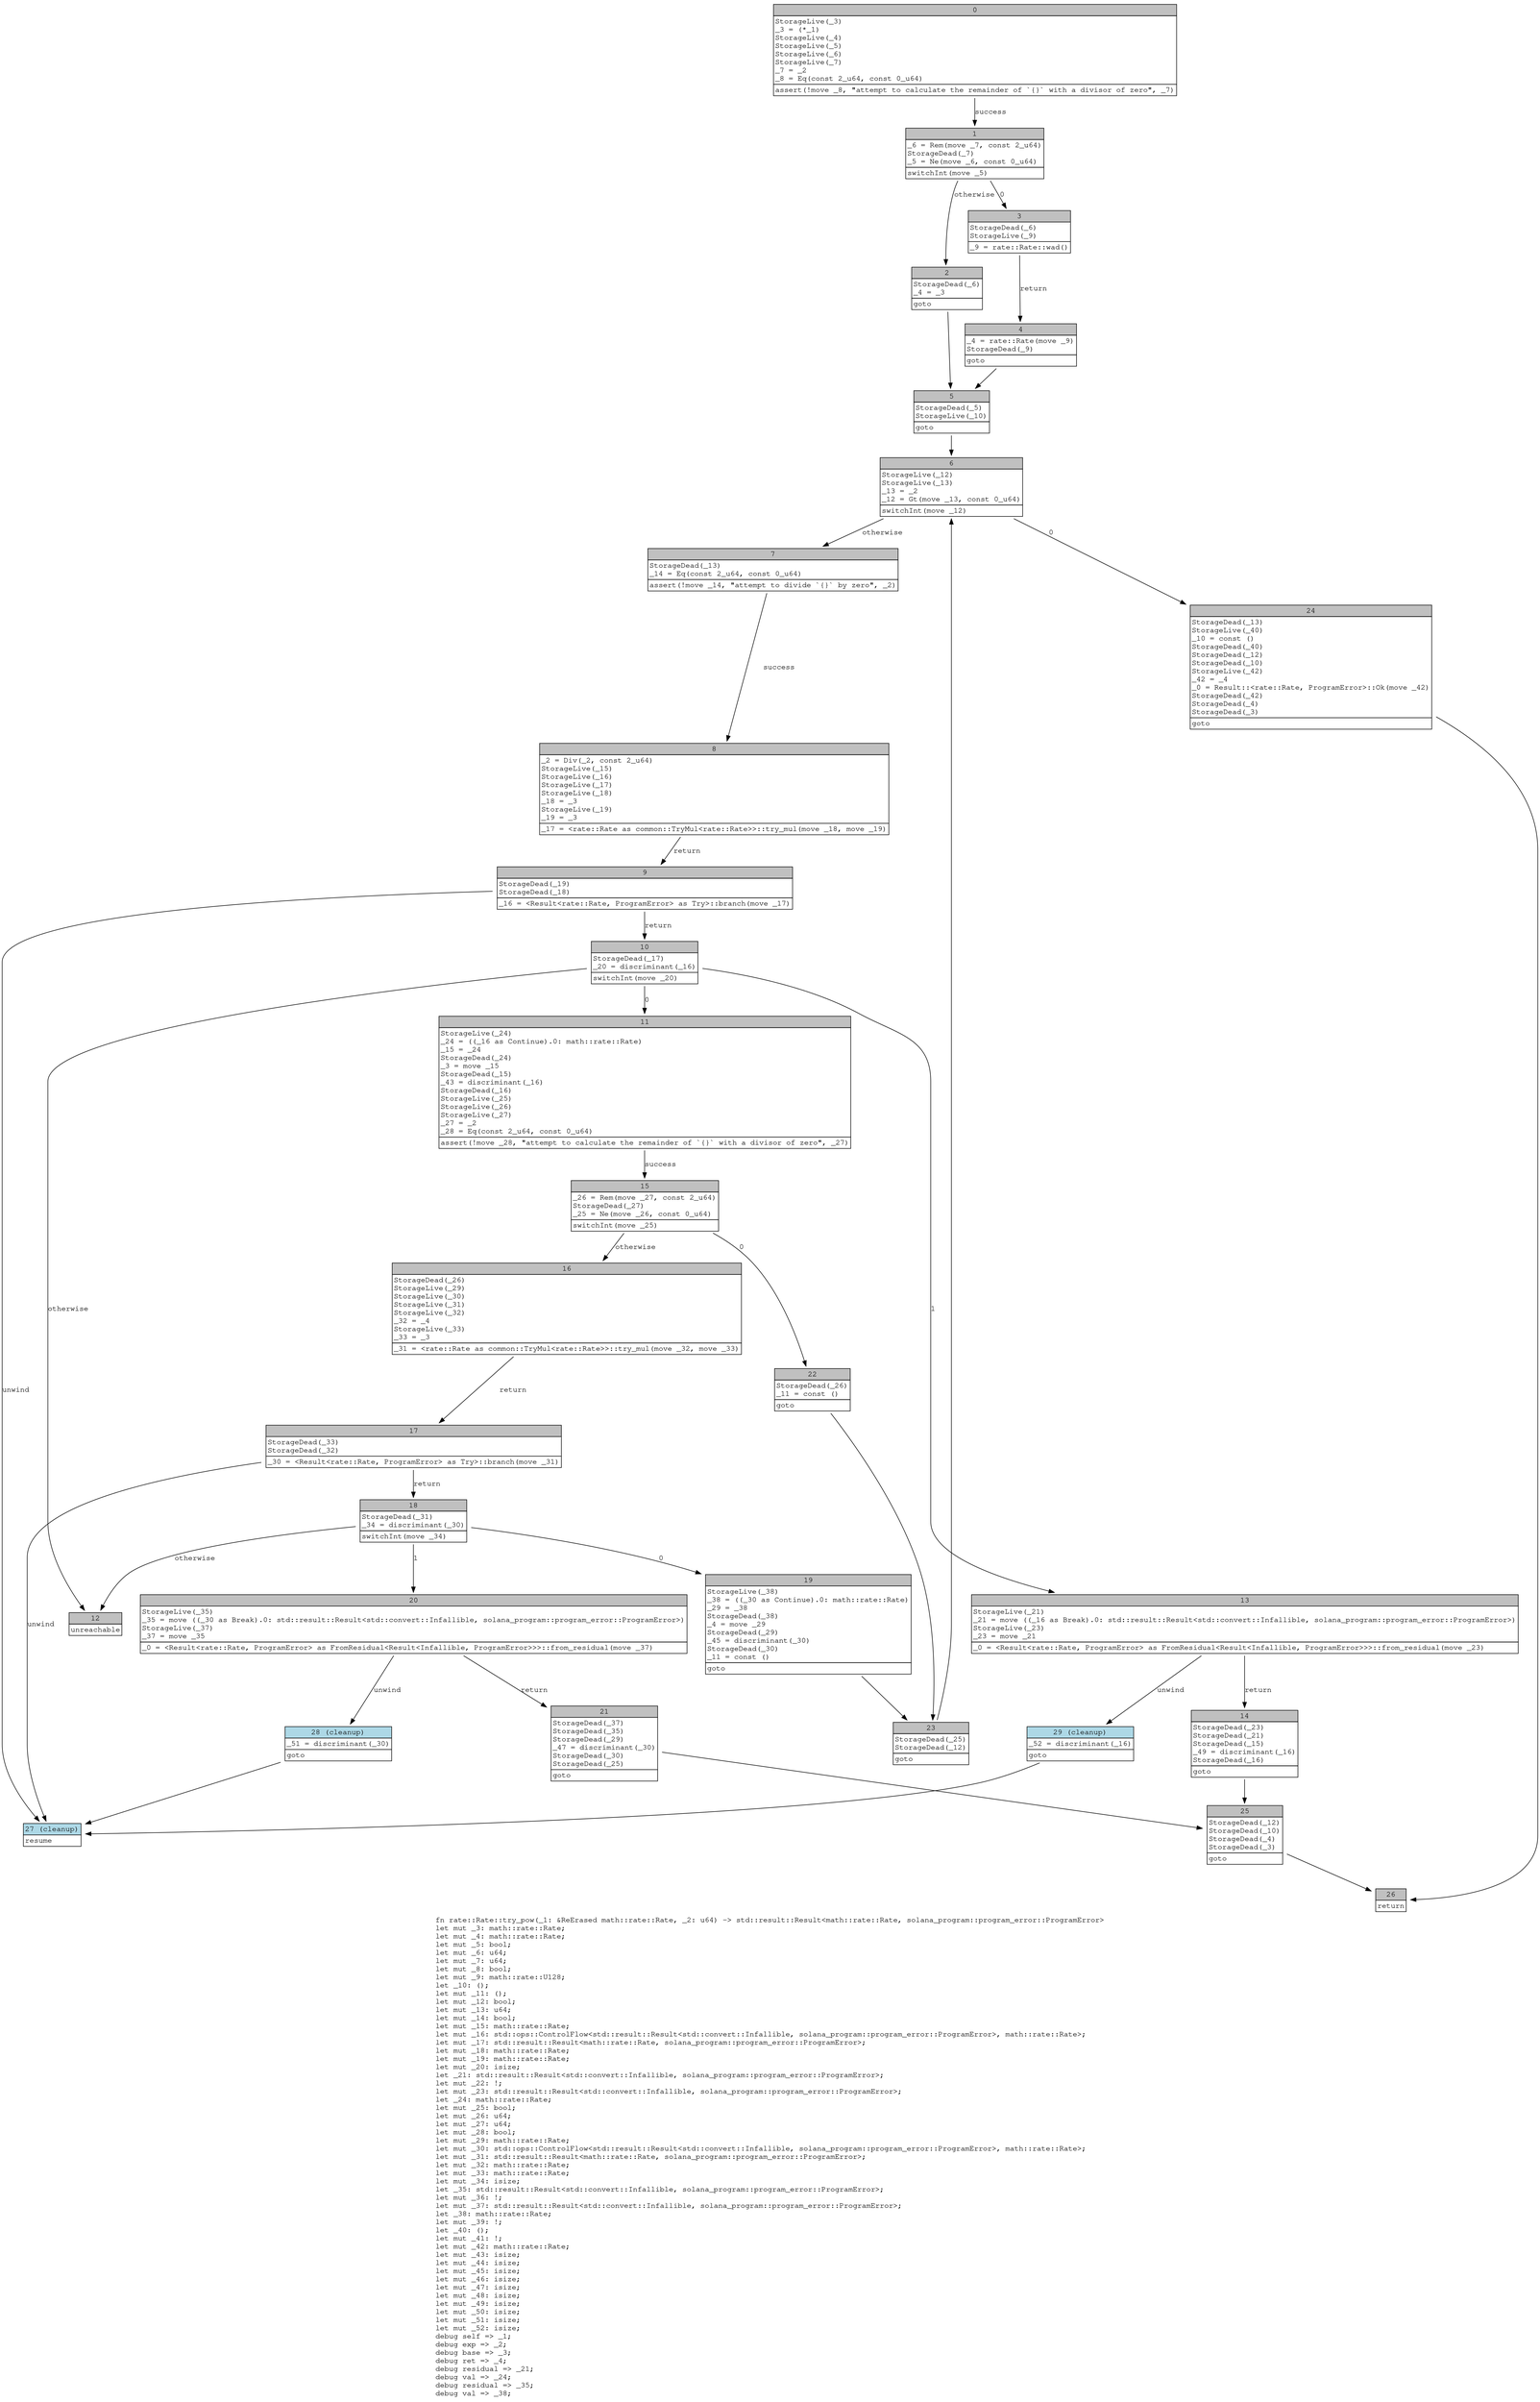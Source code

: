 digraph Mir_0_186 {
    graph [fontname="Courier, monospace"];
    node [fontname="Courier, monospace"];
    edge [fontname="Courier, monospace"];
    label=<fn rate::Rate::try_pow(_1: &amp;ReErased math::rate::Rate, _2: u64) -&gt; std::result::Result&lt;math::rate::Rate, solana_program::program_error::ProgramError&gt;<br align="left"/>let mut _3: math::rate::Rate;<br align="left"/>let mut _4: math::rate::Rate;<br align="left"/>let mut _5: bool;<br align="left"/>let mut _6: u64;<br align="left"/>let mut _7: u64;<br align="left"/>let mut _8: bool;<br align="left"/>let mut _9: math::rate::U128;<br align="left"/>let _10: ();<br align="left"/>let mut _11: ();<br align="left"/>let mut _12: bool;<br align="left"/>let mut _13: u64;<br align="left"/>let mut _14: bool;<br align="left"/>let mut _15: math::rate::Rate;<br align="left"/>let mut _16: std::ops::ControlFlow&lt;std::result::Result&lt;std::convert::Infallible, solana_program::program_error::ProgramError&gt;, math::rate::Rate&gt;;<br align="left"/>let mut _17: std::result::Result&lt;math::rate::Rate, solana_program::program_error::ProgramError&gt;;<br align="left"/>let mut _18: math::rate::Rate;<br align="left"/>let mut _19: math::rate::Rate;<br align="left"/>let mut _20: isize;<br align="left"/>let _21: std::result::Result&lt;std::convert::Infallible, solana_program::program_error::ProgramError&gt;;<br align="left"/>let mut _22: !;<br align="left"/>let mut _23: std::result::Result&lt;std::convert::Infallible, solana_program::program_error::ProgramError&gt;;<br align="left"/>let _24: math::rate::Rate;<br align="left"/>let mut _25: bool;<br align="left"/>let mut _26: u64;<br align="left"/>let mut _27: u64;<br align="left"/>let mut _28: bool;<br align="left"/>let mut _29: math::rate::Rate;<br align="left"/>let mut _30: std::ops::ControlFlow&lt;std::result::Result&lt;std::convert::Infallible, solana_program::program_error::ProgramError&gt;, math::rate::Rate&gt;;<br align="left"/>let mut _31: std::result::Result&lt;math::rate::Rate, solana_program::program_error::ProgramError&gt;;<br align="left"/>let mut _32: math::rate::Rate;<br align="left"/>let mut _33: math::rate::Rate;<br align="left"/>let mut _34: isize;<br align="left"/>let _35: std::result::Result&lt;std::convert::Infallible, solana_program::program_error::ProgramError&gt;;<br align="left"/>let mut _36: !;<br align="left"/>let mut _37: std::result::Result&lt;std::convert::Infallible, solana_program::program_error::ProgramError&gt;;<br align="left"/>let _38: math::rate::Rate;<br align="left"/>let mut _39: !;<br align="left"/>let _40: ();<br align="left"/>let mut _41: !;<br align="left"/>let mut _42: math::rate::Rate;<br align="left"/>let mut _43: isize;<br align="left"/>let mut _44: isize;<br align="left"/>let mut _45: isize;<br align="left"/>let mut _46: isize;<br align="left"/>let mut _47: isize;<br align="left"/>let mut _48: isize;<br align="left"/>let mut _49: isize;<br align="left"/>let mut _50: isize;<br align="left"/>let mut _51: isize;<br align="left"/>let mut _52: isize;<br align="left"/>debug self =&gt; _1;<br align="left"/>debug exp =&gt; _2;<br align="left"/>debug base =&gt; _3;<br align="left"/>debug ret =&gt; _4;<br align="left"/>debug residual =&gt; _21;<br align="left"/>debug val =&gt; _24;<br align="left"/>debug residual =&gt; _35;<br align="left"/>debug val =&gt; _38;<br align="left"/>>;
    bb0__0_186 [shape="none", label=<<table border="0" cellborder="1" cellspacing="0"><tr><td bgcolor="gray" align="center" colspan="1">0</td></tr><tr><td align="left" balign="left">StorageLive(_3)<br/>_3 = (*_1)<br/>StorageLive(_4)<br/>StorageLive(_5)<br/>StorageLive(_6)<br/>StorageLive(_7)<br/>_7 = _2<br/>_8 = Eq(const 2_u64, const 0_u64)<br/></td></tr><tr><td align="left">assert(!move _8, &quot;attempt to calculate the remainder of `{}` with a divisor of zero&quot;, _7)</td></tr></table>>];
    bb1__0_186 [shape="none", label=<<table border="0" cellborder="1" cellspacing="0"><tr><td bgcolor="gray" align="center" colspan="1">1</td></tr><tr><td align="left" balign="left">_6 = Rem(move _7, const 2_u64)<br/>StorageDead(_7)<br/>_5 = Ne(move _6, const 0_u64)<br/></td></tr><tr><td align="left">switchInt(move _5)</td></tr></table>>];
    bb2__0_186 [shape="none", label=<<table border="0" cellborder="1" cellspacing="0"><tr><td bgcolor="gray" align="center" colspan="1">2</td></tr><tr><td align="left" balign="left">StorageDead(_6)<br/>_4 = _3<br/></td></tr><tr><td align="left">goto</td></tr></table>>];
    bb3__0_186 [shape="none", label=<<table border="0" cellborder="1" cellspacing="0"><tr><td bgcolor="gray" align="center" colspan="1">3</td></tr><tr><td align="left" balign="left">StorageDead(_6)<br/>StorageLive(_9)<br/></td></tr><tr><td align="left">_9 = rate::Rate::wad()</td></tr></table>>];
    bb4__0_186 [shape="none", label=<<table border="0" cellborder="1" cellspacing="0"><tr><td bgcolor="gray" align="center" colspan="1">4</td></tr><tr><td align="left" balign="left">_4 = rate::Rate(move _9)<br/>StorageDead(_9)<br/></td></tr><tr><td align="left">goto</td></tr></table>>];
    bb5__0_186 [shape="none", label=<<table border="0" cellborder="1" cellspacing="0"><tr><td bgcolor="gray" align="center" colspan="1">5</td></tr><tr><td align="left" balign="left">StorageDead(_5)<br/>StorageLive(_10)<br/></td></tr><tr><td align="left">goto</td></tr></table>>];
    bb6__0_186 [shape="none", label=<<table border="0" cellborder="1" cellspacing="0"><tr><td bgcolor="gray" align="center" colspan="1">6</td></tr><tr><td align="left" balign="left">StorageLive(_12)<br/>StorageLive(_13)<br/>_13 = _2<br/>_12 = Gt(move _13, const 0_u64)<br/></td></tr><tr><td align="left">switchInt(move _12)</td></tr></table>>];
    bb7__0_186 [shape="none", label=<<table border="0" cellborder="1" cellspacing="0"><tr><td bgcolor="gray" align="center" colspan="1">7</td></tr><tr><td align="left" balign="left">StorageDead(_13)<br/>_14 = Eq(const 2_u64, const 0_u64)<br/></td></tr><tr><td align="left">assert(!move _14, &quot;attempt to divide `{}` by zero&quot;, _2)</td></tr></table>>];
    bb8__0_186 [shape="none", label=<<table border="0" cellborder="1" cellspacing="0"><tr><td bgcolor="gray" align="center" colspan="1">8</td></tr><tr><td align="left" balign="left">_2 = Div(_2, const 2_u64)<br/>StorageLive(_15)<br/>StorageLive(_16)<br/>StorageLive(_17)<br/>StorageLive(_18)<br/>_18 = _3<br/>StorageLive(_19)<br/>_19 = _3<br/></td></tr><tr><td align="left">_17 = &lt;rate::Rate as common::TryMul&lt;rate::Rate&gt;&gt;::try_mul(move _18, move _19)</td></tr></table>>];
    bb9__0_186 [shape="none", label=<<table border="0" cellborder="1" cellspacing="0"><tr><td bgcolor="gray" align="center" colspan="1">9</td></tr><tr><td align="left" balign="left">StorageDead(_19)<br/>StorageDead(_18)<br/></td></tr><tr><td align="left">_16 = &lt;Result&lt;rate::Rate, ProgramError&gt; as Try&gt;::branch(move _17)</td></tr></table>>];
    bb10__0_186 [shape="none", label=<<table border="0" cellborder="1" cellspacing="0"><tr><td bgcolor="gray" align="center" colspan="1">10</td></tr><tr><td align="left" balign="left">StorageDead(_17)<br/>_20 = discriminant(_16)<br/></td></tr><tr><td align="left">switchInt(move _20)</td></tr></table>>];
    bb11__0_186 [shape="none", label=<<table border="0" cellborder="1" cellspacing="0"><tr><td bgcolor="gray" align="center" colspan="1">11</td></tr><tr><td align="left" balign="left">StorageLive(_24)<br/>_24 = ((_16 as Continue).0: math::rate::Rate)<br/>_15 = _24<br/>StorageDead(_24)<br/>_3 = move _15<br/>StorageDead(_15)<br/>_43 = discriminant(_16)<br/>StorageDead(_16)<br/>StorageLive(_25)<br/>StorageLive(_26)<br/>StorageLive(_27)<br/>_27 = _2<br/>_28 = Eq(const 2_u64, const 0_u64)<br/></td></tr><tr><td align="left">assert(!move _28, &quot;attempt to calculate the remainder of `{}` with a divisor of zero&quot;, _27)</td></tr></table>>];
    bb12__0_186 [shape="none", label=<<table border="0" cellborder="1" cellspacing="0"><tr><td bgcolor="gray" align="center" colspan="1">12</td></tr><tr><td align="left">unreachable</td></tr></table>>];
    bb13__0_186 [shape="none", label=<<table border="0" cellborder="1" cellspacing="0"><tr><td bgcolor="gray" align="center" colspan="1">13</td></tr><tr><td align="left" balign="left">StorageLive(_21)<br/>_21 = move ((_16 as Break).0: std::result::Result&lt;std::convert::Infallible, solana_program::program_error::ProgramError&gt;)<br/>StorageLive(_23)<br/>_23 = move _21<br/></td></tr><tr><td align="left">_0 = &lt;Result&lt;rate::Rate, ProgramError&gt; as FromResidual&lt;Result&lt;Infallible, ProgramError&gt;&gt;&gt;::from_residual(move _23)</td></tr></table>>];
    bb14__0_186 [shape="none", label=<<table border="0" cellborder="1" cellspacing="0"><tr><td bgcolor="gray" align="center" colspan="1">14</td></tr><tr><td align="left" balign="left">StorageDead(_23)<br/>StorageDead(_21)<br/>StorageDead(_15)<br/>_49 = discriminant(_16)<br/>StorageDead(_16)<br/></td></tr><tr><td align="left">goto</td></tr></table>>];
    bb15__0_186 [shape="none", label=<<table border="0" cellborder="1" cellspacing="0"><tr><td bgcolor="gray" align="center" colspan="1">15</td></tr><tr><td align="left" balign="left">_26 = Rem(move _27, const 2_u64)<br/>StorageDead(_27)<br/>_25 = Ne(move _26, const 0_u64)<br/></td></tr><tr><td align="left">switchInt(move _25)</td></tr></table>>];
    bb16__0_186 [shape="none", label=<<table border="0" cellborder="1" cellspacing="0"><tr><td bgcolor="gray" align="center" colspan="1">16</td></tr><tr><td align="left" balign="left">StorageDead(_26)<br/>StorageLive(_29)<br/>StorageLive(_30)<br/>StorageLive(_31)<br/>StorageLive(_32)<br/>_32 = _4<br/>StorageLive(_33)<br/>_33 = _3<br/></td></tr><tr><td align="left">_31 = &lt;rate::Rate as common::TryMul&lt;rate::Rate&gt;&gt;::try_mul(move _32, move _33)</td></tr></table>>];
    bb17__0_186 [shape="none", label=<<table border="0" cellborder="1" cellspacing="0"><tr><td bgcolor="gray" align="center" colspan="1">17</td></tr><tr><td align="left" balign="left">StorageDead(_33)<br/>StorageDead(_32)<br/></td></tr><tr><td align="left">_30 = &lt;Result&lt;rate::Rate, ProgramError&gt; as Try&gt;::branch(move _31)</td></tr></table>>];
    bb18__0_186 [shape="none", label=<<table border="0" cellborder="1" cellspacing="0"><tr><td bgcolor="gray" align="center" colspan="1">18</td></tr><tr><td align="left" balign="left">StorageDead(_31)<br/>_34 = discriminant(_30)<br/></td></tr><tr><td align="left">switchInt(move _34)</td></tr></table>>];
    bb19__0_186 [shape="none", label=<<table border="0" cellborder="1" cellspacing="0"><tr><td bgcolor="gray" align="center" colspan="1">19</td></tr><tr><td align="left" balign="left">StorageLive(_38)<br/>_38 = ((_30 as Continue).0: math::rate::Rate)<br/>_29 = _38<br/>StorageDead(_38)<br/>_4 = move _29<br/>StorageDead(_29)<br/>_45 = discriminant(_30)<br/>StorageDead(_30)<br/>_11 = const ()<br/></td></tr><tr><td align="left">goto</td></tr></table>>];
    bb20__0_186 [shape="none", label=<<table border="0" cellborder="1" cellspacing="0"><tr><td bgcolor="gray" align="center" colspan="1">20</td></tr><tr><td align="left" balign="left">StorageLive(_35)<br/>_35 = move ((_30 as Break).0: std::result::Result&lt;std::convert::Infallible, solana_program::program_error::ProgramError&gt;)<br/>StorageLive(_37)<br/>_37 = move _35<br/></td></tr><tr><td align="left">_0 = &lt;Result&lt;rate::Rate, ProgramError&gt; as FromResidual&lt;Result&lt;Infallible, ProgramError&gt;&gt;&gt;::from_residual(move _37)</td></tr></table>>];
    bb21__0_186 [shape="none", label=<<table border="0" cellborder="1" cellspacing="0"><tr><td bgcolor="gray" align="center" colspan="1">21</td></tr><tr><td align="left" balign="left">StorageDead(_37)<br/>StorageDead(_35)<br/>StorageDead(_29)<br/>_47 = discriminant(_30)<br/>StorageDead(_30)<br/>StorageDead(_25)<br/></td></tr><tr><td align="left">goto</td></tr></table>>];
    bb22__0_186 [shape="none", label=<<table border="0" cellborder="1" cellspacing="0"><tr><td bgcolor="gray" align="center" colspan="1">22</td></tr><tr><td align="left" balign="left">StorageDead(_26)<br/>_11 = const ()<br/></td></tr><tr><td align="left">goto</td></tr></table>>];
    bb23__0_186 [shape="none", label=<<table border="0" cellborder="1" cellspacing="0"><tr><td bgcolor="gray" align="center" colspan="1">23</td></tr><tr><td align="left" balign="left">StorageDead(_25)<br/>StorageDead(_12)<br/></td></tr><tr><td align="left">goto</td></tr></table>>];
    bb24__0_186 [shape="none", label=<<table border="0" cellborder="1" cellspacing="0"><tr><td bgcolor="gray" align="center" colspan="1">24</td></tr><tr><td align="left" balign="left">StorageDead(_13)<br/>StorageLive(_40)<br/>_10 = const ()<br/>StorageDead(_40)<br/>StorageDead(_12)<br/>StorageDead(_10)<br/>StorageLive(_42)<br/>_42 = _4<br/>_0 = Result::&lt;rate::Rate, ProgramError&gt;::Ok(move _42)<br/>StorageDead(_42)<br/>StorageDead(_4)<br/>StorageDead(_3)<br/></td></tr><tr><td align="left">goto</td></tr></table>>];
    bb25__0_186 [shape="none", label=<<table border="0" cellborder="1" cellspacing="0"><tr><td bgcolor="gray" align="center" colspan="1">25</td></tr><tr><td align="left" balign="left">StorageDead(_12)<br/>StorageDead(_10)<br/>StorageDead(_4)<br/>StorageDead(_3)<br/></td></tr><tr><td align="left">goto</td></tr></table>>];
    bb26__0_186 [shape="none", label=<<table border="0" cellborder="1" cellspacing="0"><tr><td bgcolor="gray" align="center" colspan="1">26</td></tr><tr><td align="left">return</td></tr></table>>];
    bb27__0_186 [shape="none", label=<<table border="0" cellborder="1" cellspacing="0"><tr><td bgcolor="lightblue" align="center" colspan="1">27 (cleanup)</td></tr><tr><td align="left">resume</td></tr></table>>];
    bb28__0_186 [shape="none", label=<<table border="0" cellborder="1" cellspacing="0"><tr><td bgcolor="lightblue" align="center" colspan="1">28 (cleanup)</td></tr><tr><td align="left" balign="left">_51 = discriminant(_30)<br/></td></tr><tr><td align="left">goto</td></tr></table>>];
    bb29__0_186 [shape="none", label=<<table border="0" cellborder="1" cellspacing="0"><tr><td bgcolor="lightblue" align="center" colspan="1">29 (cleanup)</td></tr><tr><td align="left" balign="left">_52 = discriminant(_16)<br/></td></tr><tr><td align="left">goto</td></tr></table>>];
    bb0__0_186 -> bb1__0_186 [label="success"];
    bb1__0_186 -> bb3__0_186 [label="0"];
    bb1__0_186 -> bb2__0_186 [label="otherwise"];
    bb2__0_186 -> bb5__0_186 [label=""];
    bb3__0_186 -> bb4__0_186 [label="return"];
    bb4__0_186 -> bb5__0_186 [label=""];
    bb5__0_186 -> bb6__0_186 [label=""];
    bb6__0_186 -> bb24__0_186 [label="0"];
    bb6__0_186 -> bb7__0_186 [label="otherwise"];
    bb7__0_186 -> bb8__0_186 [label="success"];
    bb8__0_186 -> bb9__0_186 [label="return"];
    bb9__0_186 -> bb10__0_186 [label="return"];
    bb9__0_186 -> bb27__0_186 [label="unwind"];
    bb10__0_186 -> bb11__0_186 [label="0"];
    bb10__0_186 -> bb13__0_186 [label="1"];
    bb10__0_186 -> bb12__0_186 [label="otherwise"];
    bb11__0_186 -> bb15__0_186 [label="success"];
    bb13__0_186 -> bb14__0_186 [label="return"];
    bb13__0_186 -> bb29__0_186 [label="unwind"];
    bb14__0_186 -> bb25__0_186 [label=""];
    bb15__0_186 -> bb22__0_186 [label="0"];
    bb15__0_186 -> bb16__0_186 [label="otherwise"];
    bb16__0_186 -> bb17__0_186 [label="return"];
    bb17__0_186 -> bb18__0_186 [label="return"];
    bb17__0_186 -> bb27__0_186 [label="unwind"];
    bb18__0_186 -> bb19__0_186 [label="0"];
    bb18__0_186 -> bb20__0_186 [label="1"];
    bb18__0_186 -> bb12__0_186 [label="otherwise"];
    bb19__0_186 -> bb23__0_186 [label=""];
    bb20__0_186 -> bb21__0_186 [label="return"];
    bb20__0_186 -> bb28__0_186 [label="unwind"];
    bb21__0_186 -> bb25__0_186 [label=""];
    bb22__0_186 -> bb23__0_186 [label=""];
    bb23__0_186 -> bb6__0_186 [label=""];
    bb24__0_186 -> bb26__0_186 [label=""];
    bb25__0_186 -> bb26__0_186 [label=""];
    bb28__0_186 -> bb27__0_186 [label=""];
    bb29__0_186 -> bb27__0_186 [label=""];
}

